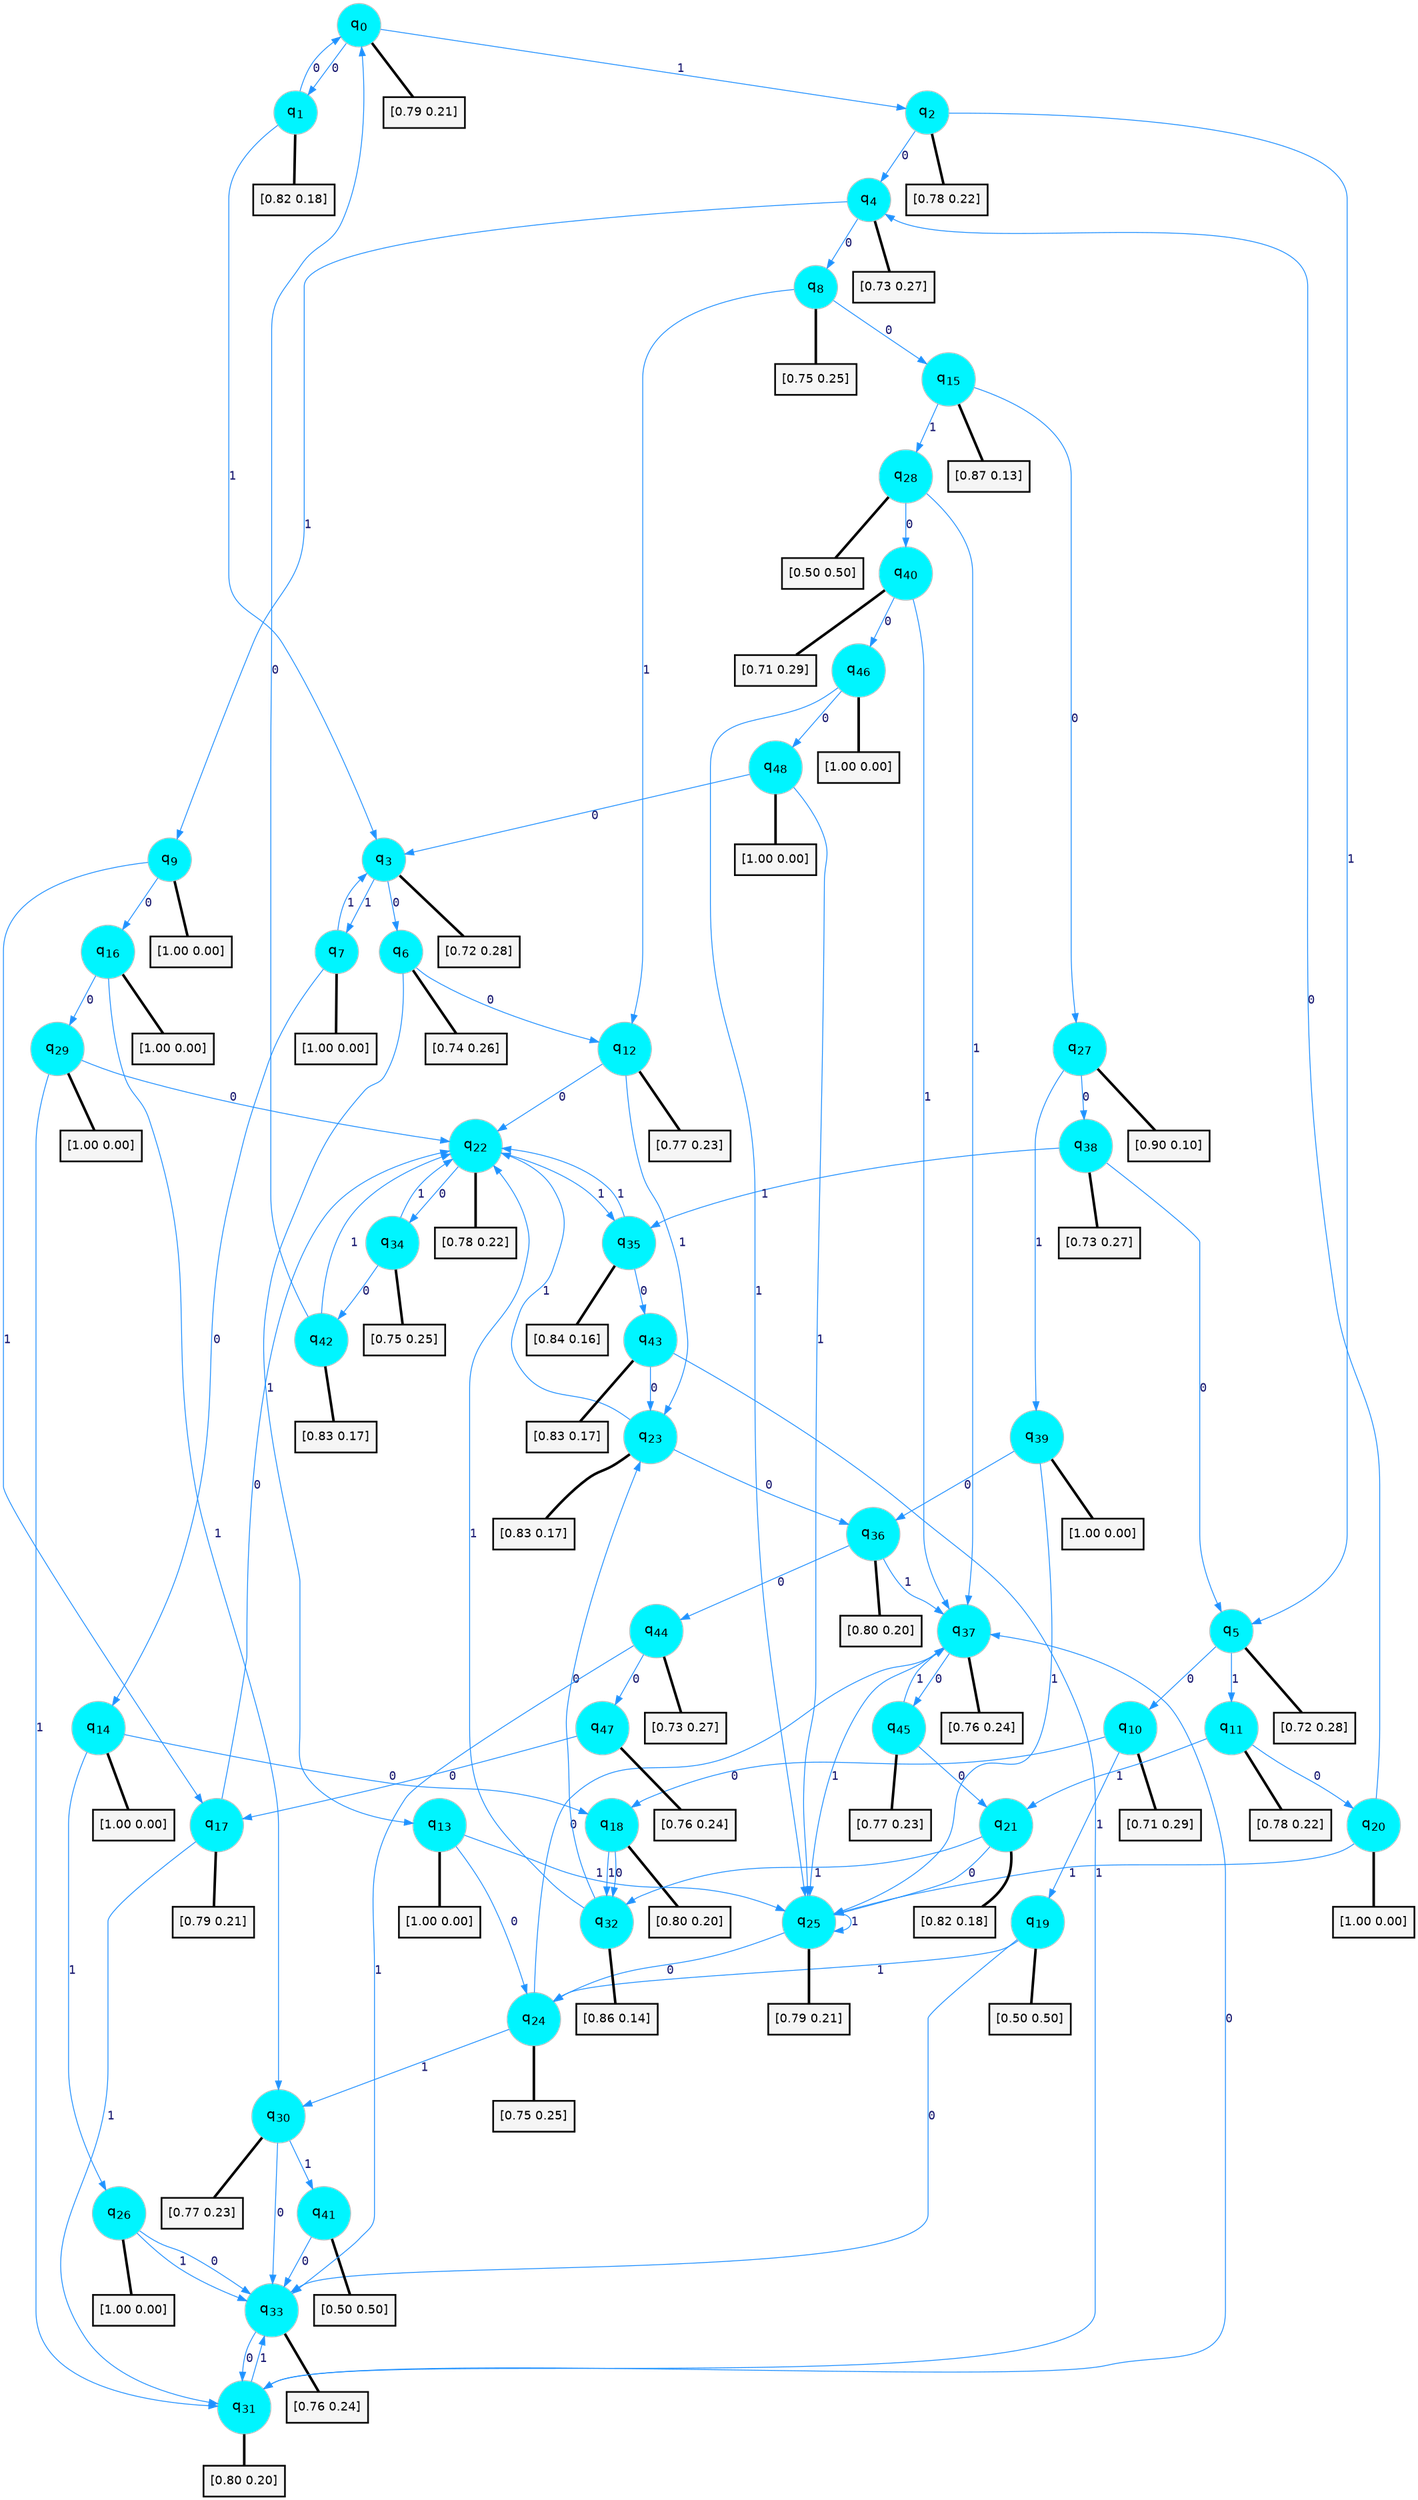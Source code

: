 digraph G {
graph [
bgcolor=transparent, dpi=300, rankdir=TD, size="40,25"];
node [
color=gray, fillcolor=turquoise1, fontcolor=black, fontname=Helvetica, fontsize=16, fontweight=bold, shape=circle, style=filled];
edge [
arrowsize=1, color=dodgerblue1, fontcolor=midnightblue, fontname=courier, fontweight=bold, penwidth=1, style=solid, weight=20];
0[label=<q<SUB>0</SUB>>];
1[label=<q<SUB>1</SUB>>];
2[label=<q<SUB>2</SUB>>];
3[label=<q<SUB>3</SUB>>];
4[label=<q<SUB>4</SUB>>];
5[label=<q<SUB>5</SUB>>];
6[label=<q<SUB>6</SUB>>];
7[label=<q<SUB>7</SUB>>];
8[label=<q<SUB>8</SUB>>];
9[label=<q<SUB>9</SUB>>];
10[label=<q<SUB>10</SUB>>];
11[label=<q<SUB>11</SUB>>];
12[label=<q<SUB>12</SUB>>];
13[label=<q<SUB>13</SUB>>];
14[label=<q<SUB>14</SUB>>];
15[label=<q<SUB>15</SUB>>];
16[label=<q<SUB>16</SUB>>];
17[label=<q<SUB>17</SUB>>];
18[label=<q<SUB>18</SUB>>];
19[label=<q<SUB>19</SUB>>];
20[label=<q<SUB>20</SUB>>];
21[label=<q<SUB>21</SUB>>];
22[label=<q<SUB>22</SUB>>];
23[label=<q<SUB>23</SUB>>];
24[label=<q<SUB>24</SUB>>];
25[label=<q<SUB>25</SUB>>];
26[label=<q<SUB>26</SUB>>];
27[label=<q<SUB>27</SUB>>];
28[label=<q<SUB>28</SUB>>];
29[label=<q<SUB>29</SUB>>];
30[label=<q<SUB>30</SUB>>];
31[label=<q<SUB>31</SUB>>];
32[label=<q<SUB>32</SUB>>];
33[label=<q<SUB>33</SUB>>];
34[label=<q<SUB>34</SUB>>];
35[label=<q<SUB>35</SUB>>];
36[label=<q<SUB>36</SUB>>];
37[label=<q<SUB>37</SUB>>];
38[label=<q<SUB>38</SUB>>];
39[label=<q<SUB>39</SUB>>];
40[label=<q<SUB>40</SUB>>];
41[label=<q<SUB>41</SUB>>];
42[label=<q<SUB>42</SUB>>];
43[label=<q<SUB>43</SUB>>];
44[label=<q<SUB>44</SUB>>];
45[label=<q<SUB>45</SUB>>];
46[label=<q<SUB>46</SUB>>];
47[label=<q<SUB>47</SUB>>];
48[label=<q<SUB>48</SUB>>];
49[label="[0.79 0.21]", shape=box,fontcolor=black, fontname=Helvetica, fontsize=14, penwidth=2, fillcolor=whitesmoke,color=black];
50[label="[0.82 0.18]", shape=box,fontcolor=black, fontname=Helvetica, fontsize=14, penwidth=2, fillcolor=whitesmoke,color=black];
51[label="[0.78 0.22]", shape=box,fontcolor=black, fontname=Helvetica, fontsize=14, penwidth=2, fillcolor=whitesmoke,color=black];
52[label="[0.72 0.28]", shape=box,fontcolor=black, fontname=Helvetica, fontsize=14, penwidth=2, fillcolor=whitesmoke,color=black];
53[label="[0.73 0.27]", shape=box,fontcolor=black, fontname=Helvetica, fontsize=14, penwidth=2, fillcolor=whitesmoke,color=black];
54[label="[0.72 0.28]", shape=box,fontcolor=black, fontname=Helvetica, fontsize=14, penwidth=2, fillcolor=whitesmoke,color=black];
55[label="[0.74 0.26]", shape=box,fontcolor=black, fontname=Helvetica, fontsize=14, penwidth=2, fillcolor=whitesmoke,color=black];
56[label="[1.00 0.00]", shape=box,fontcolor=black, fontname=Helvetica, fontsize=14, penwidth=2, fillcolor=whitesmoke,color=black];
57[label="[0.75 0.25]", shape=box,fontcolor=black, fontname=Helvetica, fontsize=14, penwidth=2, fillcolor=whitesmoke,color=black];
58[label="[1.00 0.00]", shape=box,fontcolor=black, fontname=Helvetica, fontsize=14, penwidth=2, fillcolor=whitesmoke,color=black];
59[label="[0.71 0.29]", shape=box,fontcolor=black, fontname=Helvetica, fontsize=14, penwidth=2, fillcolor=whitesmoke,color=black];
60[label="[0.78 0.22]", shape=box,fontcolor=black, fontname=Helvetica, fontsize=14, penwidth=2, fillcolor=whitesmoke,color=black];
61[label="[0.77 0.23]", shape=box,fontcolor=black, fontname=Helvetica, fontsize=14, penwidth=2, fillcolor=whitesmoke,color=black];
62[label="[1.00 0.00]", shape=box,fontcolor=black, fontname=Helvetica, fontsize=14, penwidth=2, fillcolor=whitesmoke,color=black];
63[label="[1.00 0.00]", shape=box,fontcolor=black, fontname=Helvetica, fontsize=14, penwidth=2, fillcolor=whitesmoke,color=black];
64[label="[0.87 0.13]", shape=box,fontcolor=black, fontname=Helvetica, fontsize=14, penwidth=2, fillcolor=whitesmoke,color=black];
65[label="[1.00 0.00]", shape=box,fontcolor=black, fontname=Helvetica, fontsize=14, penwidth=2, fillcolor=whitesmoke,color=black];
66[label="[0.79 0.21]", shape=box,fontcolor=black, fontname=Helvetica, fontsize=14, penwidth=2, fillcolor=whitesmoke,color=black];
67[label="[0.80 0.20]", shape=box,fontcolor=black, fontname=Helvetica, fontsize=14, penwidth=2, fillcolor=whitesmoke,color=black];
68[label="[0.50 0.50]", shape=box,fontcolor=black, fontname=Helvetica, fontsize=14, penwidth=2, fillcolor=whitesmoke,color=black];
69[label="[1.00 0.00]", shape=box,fontcolor=black, fontname=Helvetica, fontsize=14, penwidth=2, fillcolor=whitesmoke,color=black];
70[label="[0.82 0.18]", shape=box,fontcolor=black, fontname=Helvetica, fontsize=14, penwidth=2, fillcolor=whitesmoke,color=black];
71[label="[0.78 0.22]", shape=box,fontcolor=black, fontname=Helvetica, fontsize=14, penwidth=2, fillcolor=whitesmoke,color=black];
72[label="[0.83 0.17]", shape=box,fontcolor=black, fontname=Helvetica, fontsize=14, penwidth=2, fillcolor=whitesmoke,color=black];
73[label="[0.75 0.25]", shape=box,fontcolor=black, fontname=Helvetica, fontsize=14, penwidth=2, fillcolor=whitesmoke,color=black];
74[label="[0.79 0.21]", shape=box,fontcolor=black, fontname=Helvetica, fontsize=14, penwidth=2, fillcolor=whitesmoke,color=black];
75[label="[1.00 0.00]", shape=box,fontcolor=black, fontname=Helvetica, fontsize=14, penwidth=2, fillcolor=whitesmoke,color=black];
76[label="[0.90 0.10]", shape=box,fontcolor=black, fontname=Helvetica, fontsize=14, penwidth=2, fillcolor=whitesmoke,color=black];
77[label="[0.50 0.50]", shape=box,fontcolor=black, fontname=Helvetica, fontsize=14, penwidth=2, fillcolor=whitesmoke,color=black];
78[label="[1.00 0.00]", shape=box,fontcolor=black, fontname=Helvetica, fontsize=14, penwidth=2, fillcolor=whitesmoke,color=black];
79[label="[0.77 0.23]", shape=box,fontcolor=black, fontname=Helvetica, fontsize=14, penwidth=2, fillcolor=whitesmoke,color=black];
80[label="[0.80 0.20]", shape=box,fontcolor=black, fontname=Helvetica, fontsize=14, penwidth=2, fillcolor=whitesmoke,color=black];
81[label="[0.86 0.14]", shape=box,fontcolor=black, fontname=Helvetica, fontsize=14, penwidth=2, fillcolor=whitesmoke,color=black];
82[label="[0.76 0.24]", shape=box,fontcolor=black, fontname=Helvetica, fontsize=14, penwidth=2, fillcolor=whitesmoke,color=black];
83[label="[0.75 0.25]", shape=box,fontcolor=black, fontname=Helvetica, fontsize=14, penwidth=2, fillcolor=whitesmoke,color=black];
84[label="[0.84 0.16]", shape=box,fontcolor=black, fontname=Helvetica, fontsize=14, penwidth=2, fillcolor=whitesmoke,color=black];
85[label="[0.80 0.20]", shape=box,fontcolor=black, fontname=Helvetica, fontsize=14, penwidth=2, fillcolor=whitesmoke,color=black];
86[label="[0.76 0.24]", shape=box,fontcolor=black, fontname=Helvetica, fontsize=14, penwidth=2, fillcolor=whitesmoke,color=black];
87[label="[0.73 0.27]", shape=box,fontcolor=black, fontname=Helvetica, fontsize=14, penwidth=2, fillcolor=whitesmoke,color=black];
88[label="[1.00 0.00]", shape=box,fontcolor=black, fontname=Helvetica, fontsize=14, penwidth=2, fillcolor=whitesmoke,color=black];
89[label="[0.71 0.29]", shape=box,fontcolor=black, fontname=Helvetica, fontsize=14, penwidth=2, fillcolor=whitesmoke,color=black];
90[label="[0.50 0.50]", shape=box,fontcolor=black, fontname=Helvetica, fontsize=14, penwidth=2, fillcolor=whitesmoke,color=black];
91[label="[0.83 0.17]", shape=box,fontcolor=black, fontname=Helvetica, fontsize=14, penwidth=2, fillcolor=whitesmoke,color=black];
92[label="[0.83 0.17]", shape=box,fontcolor=black, fontname=Helvetica, fontsize=14, penwidth=2, fillcolor=whitesmoke,color=black];
93[label="[0.73 0.27]", shape=box,fontcolor=black, fontname=Helvetica, fontsize=14, penwidth=2, fillcolor=whitesmoke,color=black];
94[label="[0.77 0.23]", shape=box,fontcolor=black, fontname=Helvetica, fontsize=14, penwidth=2, fillcolor=whitesmoke,color=black];
95[label="[1.00 0.00]", shape=box,fontcolor=black, fontname=Helvetica, fontsize=14, penwidth=2, fillcolor=whitesmoke,color=black];
96[label="[0.76 0.24]", shape=box,fontcolor=black, fontname=Helvetica, fontsize=14, penwidth=2, fillcolor=whitesmoke,color=black];
97[label="[1.00 0.00]", shape=box,fontcolor=black, fontname=Helvetica, fontsize=14, penwidth=2, fillcolor=whitesmoke,color=black];
0->1 [label=0];
0->2 [label=1];
0->49 [arrowhead=none, penwidth=3,color=black];
1->0 [label=0];
1->3 [label=1];
1->50 [arrowhead=none, penwidth=3,color=black];
2->4 [label=0];
2->5 [label=1];
2->51 [arrowhead=none, penwidth=3,color=black];
3->6 [label=0];
3->7 [label=1];
3->52 [arrowhead=none, penwidth=3,color=black];
4->8 [label=0];
4->9 [label=1];
4->53 [arrowhead=none, penwidth=3,color=black];
5->10 [label=0];
5->11 [label=1];
5->54 [arrowhead=none, penwidth=3,color=black];
6->12 [label=0];
6->13 [label=1];
6->55 [arrowhead=none, penwidth=3,color=black];
7->14 [label=0];
7->3 [label=1];
7->56 [arrowhead=none, penwidth=3,color=black];
8->15 [label=0];
8->12 [label=1];
8->57 [arrowhead=none, penwidth=3,color=black];
9->16 [label=0];
9->17 [label=1];
9->58 [arrowhead=none, penwidth=3,color=black];
10->18 [label=0];
10->19 [label=1];
10->59 [arrowhead=none, penwidth=3,color=black];
11->20 [label=0];
11->21 [label=1];
11->60 [arrowhead=none, penwidth=3,color=black];
12->22 [label=0];
12->23 [label=1];
12->61 [arrowhead=none, penwidth=3,color=black];
13->24 [label=0];
13->25 [label=1];
13->62 [arrowhead=none, penwidth=3,color=black];
14->18 [label=0];
14->26 [label=1];
14->63 [arrowhead=none, penwidth=3,color=black];
15->27 [label=0];
15->28 [label=1];
15->64 [arrowhead=none, penwidth=3,color=black];
16->29 [label=0];
16->30 [label=1];
16->65 [arrowhead=none, penwidth=3,color=black];
17->22 [label=0];
17->31 [label=1];
17->66 [arrowhead=none, penwidth=3,color=black];
18->32 [label=0];
18->32 [label=1];
18->67 [arrowhead=none, penwidth=3,color=black];
19->33 [label=0];
19->24 [label=1];
19->68 [arrowhead=none, penwidth=3,color=black];
20->4 [label=0];
20->25 [label=1];
20->69 [arrowhead=none, penwidth=3,color=black];
21->25 [label=0];
21->32 [label=1];
21->70 [arrowhead=none, penwidth=3,color=black];
22->34 [label=0];
22->35 [label=1];
22->71 [arrowhead=none, penwidth=3,color=black];
23->36 [label=0];
23->22 [label=1];
23->72 [arrowhead=none, penwidth=3,color=black];
24->37 [label=0];
24->30 [label=1];
24->73 [arrowhead=none, penwidth=3,color=black];
25->24 [label=0];
25->25 [label=1];
25->74 [arrowhead=none, penwidth=3,color=black];
26->33 [label=0];
26->33 [label=1];
26->75 [arrowhead=none, penwidth=3,color=black];
27->38 [label=0];
27->39 [label=1];
27->76 [arrowhead=none, penwidth=3,color=black];
28->40 [label=0];
28->37 [label=1];
28->77 [arrowhead=none, penwidth=3,color=black];
29->22 [label=0];
29->31 [label=1];
29->78 [arrowhead=none, penwidth=3,color=black];
30->33 [label=0];
30->41 [label=1];
30->79 [arrowhead=none, penwidth=3,color=black];
31->37 [label=0];
31->33 [label=1];
31->80 [arrowhead=none, penwidth=3,color=black];
32->23 [label=0];
32->22 [label=1];
32->81 [arrowhead=none, penwidth=3,color=black];
33->31 [label=0];
33->82 [arrowhead=none, penwidth=3,color=black];
34->42 [label=0];
34->22 [label=1];
34->83 [arrowhead=none, penwidth=3,color=black];
35->43 [label=0];
35->22 [label=1];
35->84 [arrowhead=none, penwidth=3,color=black];
36->44 [label=0];
36->37 [label=1];
36->85 [arrowhead=none, penwidth=3,color=black];
37->45 [label=0];
37->25 [label=1];
37->86 [arrowhead=none, penwidth=3,color=black];
38->5 [label=0];
38->35 [label=1];
38->87 [arrowhead=none, penwidth=3,color=black];
39->36 [label=0];
39->25 [label=1];
39->88 [arrowhead=none, penwidth=3,color=black];
40->46 [label=0];
40->37 [label=1];
40->89 [arrowhead=none, penwidth=3,color=black];
41->33 [label=0];
41->90 [arrowhead=none, penwidth=3,color=black];
42->0 [label=0];
42->22 [label=1];
42->91 [arrowhead=none, penwidth=3,color=black];
43->23 [label=0];
43->31 [label=1];
43->92 [arrowhead=none, penwidth=3,color=black];
44->47 [label=0];
44->33 [label=1];
44->93 [arrowhead=none, penwidth=3,color=black];
45->21 [label=0];
45->37 [label=1];
45->94 [arrowhead=none, penwidth=3,color=black];
46->48 [label=0];
46->25 [label=1];
46->95 [arrowhead=none, penwidth=3,color=black];
47->17 [label=0];
47->96 [arrowhead=none, penwidth=3,color=black];
48->3 [label=0];
48->25 [label=1];
48->97 [arrowhead=none, penwidth=3,color=black];
}
